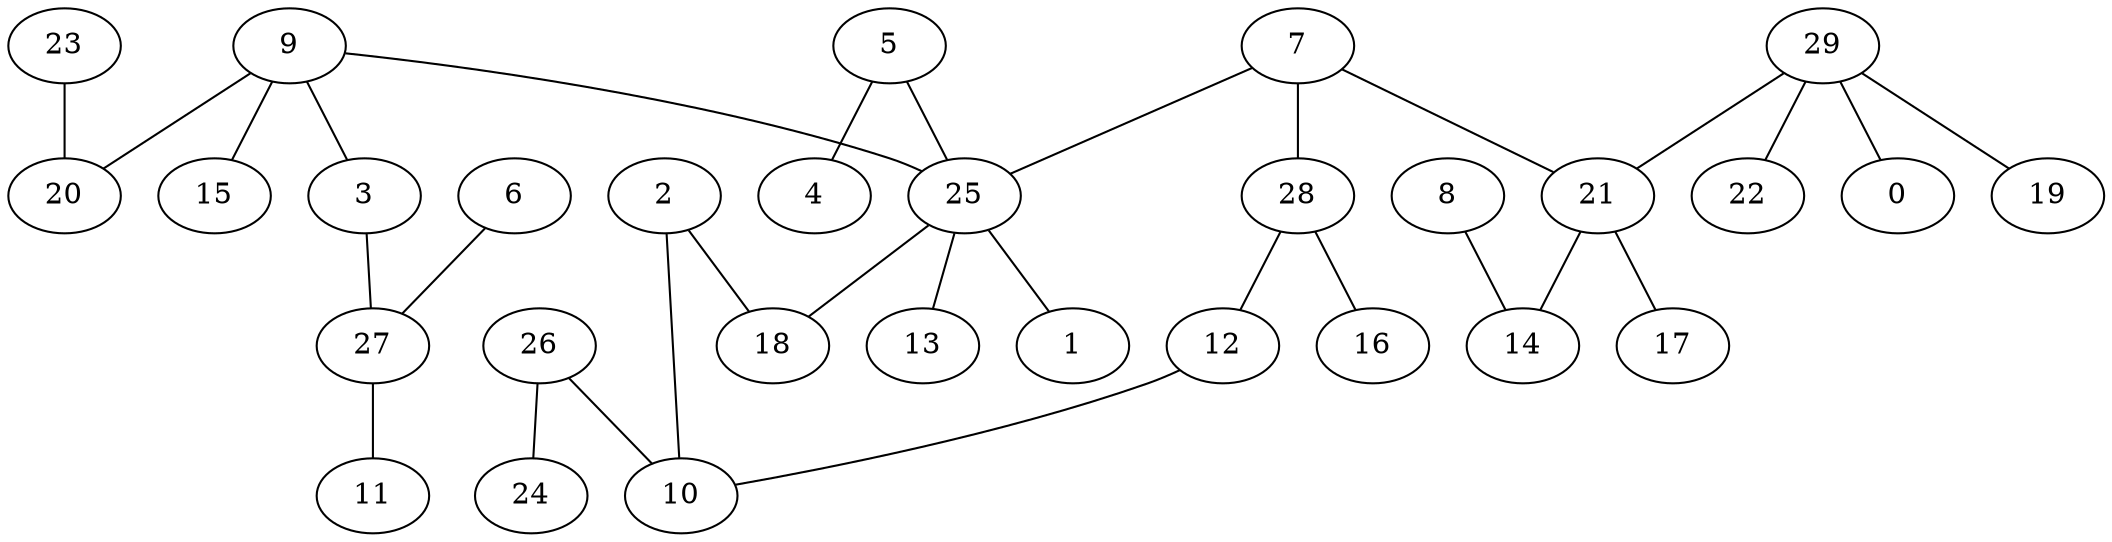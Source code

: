 digraph GG_graph {

subgraph G_graph {
edge [color = black]
"9" -> "20" [dir = none]
"9" -> "15" [dir = none]
"9" -> "3" [dir = none]
"9" -> "25" [dir = none]
"29" -> "22" [dir = none]
"29" -> "0" [dir = none]
"29" -> "19" [dir = none]
"29" -> "21" [dir = none]
"6" -> "27" [dir = none]
"3" -> "27" [dir = none]
"28" -> "16" [dir = none]
"28" -> "12" [dir = none]
"5" -> "4" [dir = none]
"5" -> "25" [dir = none]
"27" -> "11" [dir = none]
"7" -> "25" [dir = none]
"7" -> "28" [dir = none]
"7" -> "21" [dir = none]
"26" -> "24" [dir = none]
"26" -> "10" [dir = none]
"21" -> "14" [dir = none]
"21" -> "17" [dir = none]
"23" -> "20" [dir = none]
"25" -> "18" [dir = none]
"25" -> "1" [dir = none]
"25" -> "13" [dir = none]
"2" -> "10" [dir = none]
"2" -> "18" [dir = none]
"8" -> "14" [dir = none]
"12" -> "10" [dir = none]
}

}
